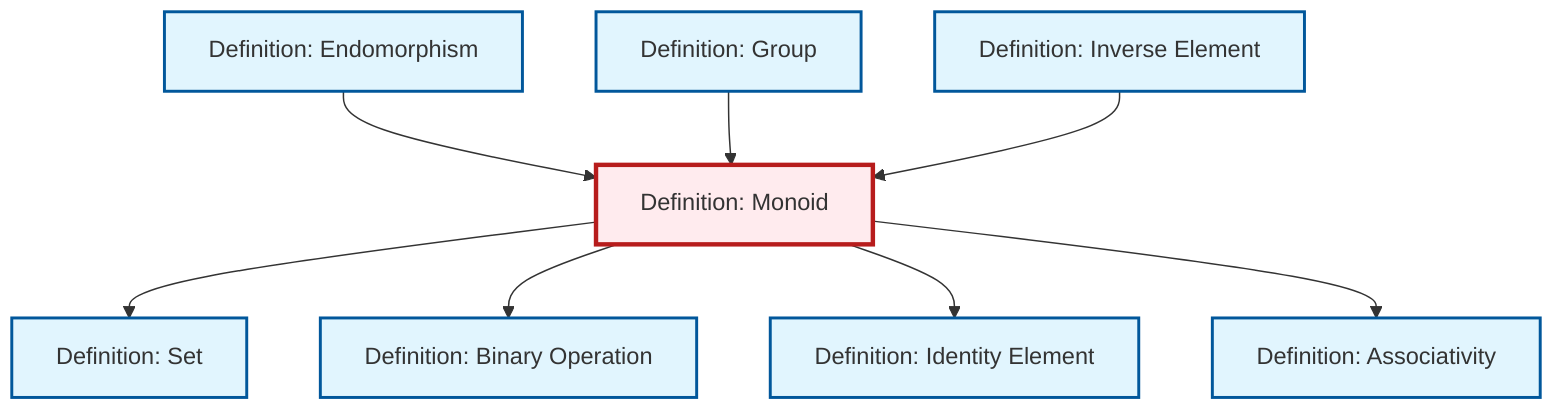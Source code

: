 graph TD
    classDef definition fill:#e1f5fe,stroke:#01579b,stroke-width:2px
    classDef theorem fill:#f3e5f5,stroke:#4a148c,stroke-width:2px
    classDef axiom fill:#fff3e0,stroke:#e65100,stroke-width:2px
    classDef example fill:#e8f5e9,stroke:#1b5e20,stroke-width:2px
    classDef current fill:#ffebee,stroke:#b71c1c,stroke-width:3px
    def-group["Definition: Group"]:::definition
    def-monoid["Definition: Monoid"]:::definition
    def-set["Definition: Set"]:::definition
    def-endomorphism["Definition: Endomorphism"]:::definition
    def-associativity["Definition: Associativity"]:::definition
    def-inverse-element["Definition: Inverse Element"]:::definition
    def-identity-element["Definition: Identity Element"]:::definition
    def-binary-operation["Definition: Binary Operation"]:::definition
    def-monoid --> def-set
    def-monoid --> def-binary-operation
    def-endomorphism --> def-monoid
    def-group --> def-monoid
    def-inverse-element --> def-monoid
    def-monoid --> def-identity-element
    def-monoid --> def-associativity
    class def-monoid current